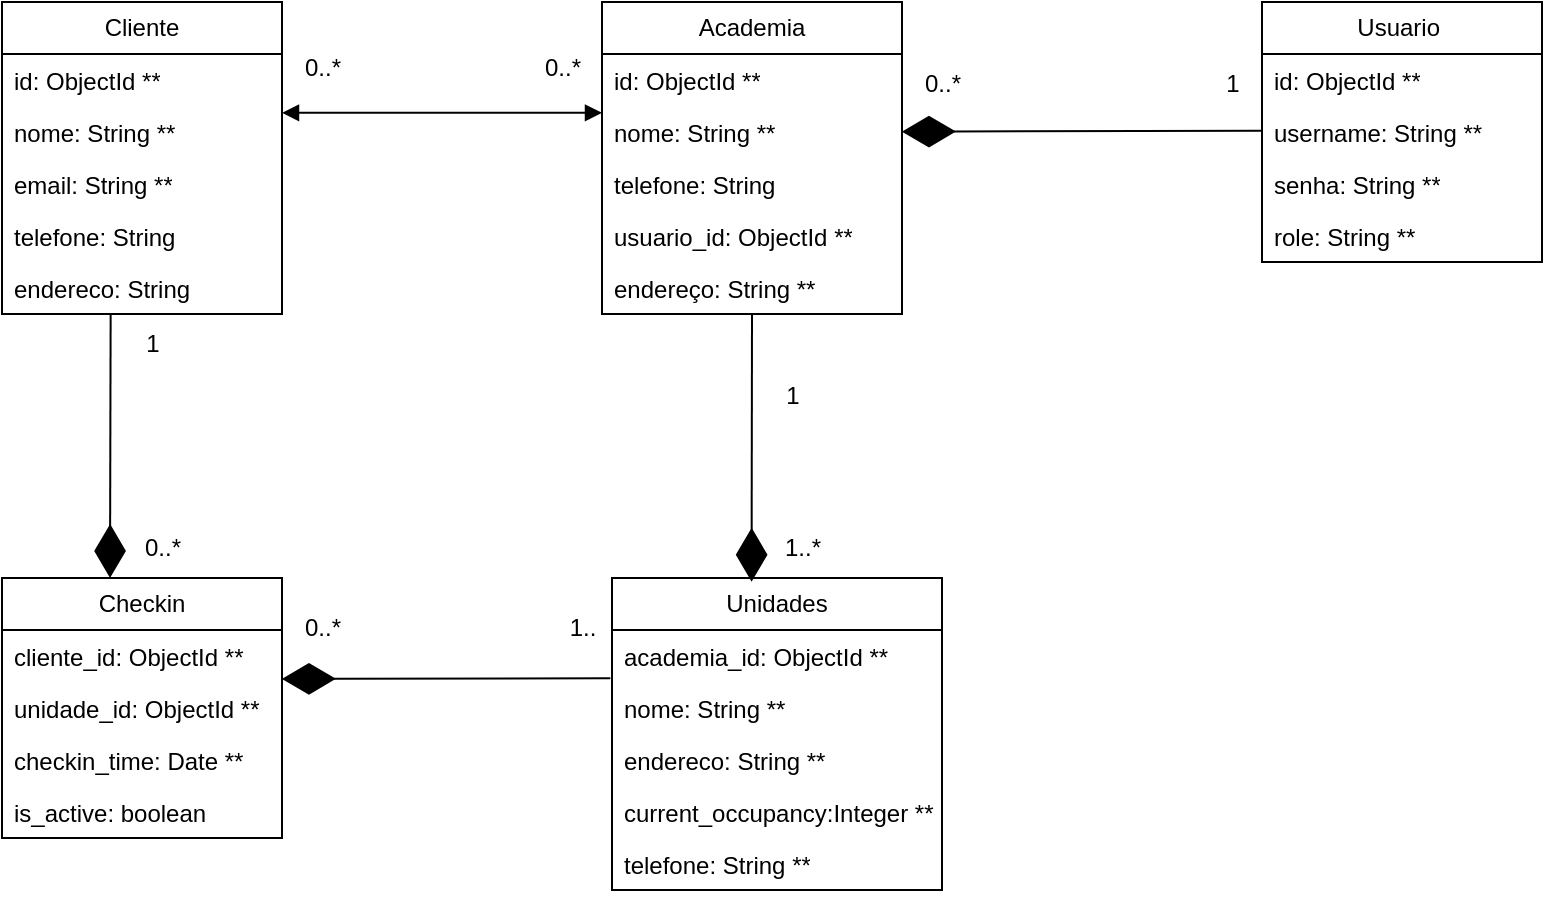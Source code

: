 <mxfile>
    <diagram id="djm3KvVWozN0RQO2iOKu" name="Page-1">
        <mxGraphModel dx="1438" dy="364" grid="1" gridSize="10" guides="1" tooltips="1" connect="1" arrows="1" fold="1" page="1" pageScale="1" pageWidth="850" pageHeight="1100" background="#FFFFFF" math="0" shadow="0">
            <root>
                <mxCell id="0"/>
                <mxCell id="1" parent="0"/>
                <mxCell id="2" value="Usuario&amp;nbsp;" style="swimlane;fontStyle=0;childLayout=stackLayout;horizontal=1;startSize=26;fillColor=none;horizontalStack=0;resizeParent=1;resizeParentMax=0;resizeLast=0;collapsible=1;marginBottom=0;whiteSpace=wrap;html=1;" parent="1" vertex="1">
                    <mxGeometry x="730" y="262" width="140" height="130" as="geometry"/>
                </mxCell>
                <mxCell id="3" value="id: ObjectId&amp;nbsp;&lt;span style=&quot;color: rgb(0, 0, 0);&quot;&gt;**&lt;/span&gt;" style="text;strokeColor=none;fillColor=none;align=left;verticalAlign=top;spacingLeft=4;spacingRight=4;overflow=hidden;rotatable=0;points=[[0,0.5],[1,0.5]];portConstraint=eastwest;whiteSpace=wrap;html=1;" parent="2" vertex="1">
                    <mxGeometry y="26" width="140" height="26" as="geometry"/>
                </mxCell>
                <mxCell id="4" value="username: String&amp;nbsp;&lt;span style=&quot;color: rgb(0, 0, 0);&quot;&gt;**&lt;/span&gt;" style="text;strokeColor=none;fillColor=none;align=left;verticalAlign=top;spacingLeft=4;spacingRight=4;overflow=hidden;rotatable=0;points=[[0,0.5],[1,0.5]];portConstraint=eastwest;whiteSpace=wrap;html=1;" parent="2" vertex="1">
                    <mxGeometry y="52" width="140" height="26" as="geometry"/>
                </mxCell>
                <mxCell id="5" value="senha: String&amp;nbsp;&lt;span style=&quot;color: rgb(0, 0, 0);&quot;&gt;**&lt;/span&gt;" style="text;strokeColor=none;fillColor=none;align=left;verticalAlign=top;spacingLeft=4;spacingRight=4;overflow=hidden;rotatable=0;points=[[0,0.5],[1,0.5]];portConstraint=eastwest;whiteSpace=wrap;html=1;" parent="2" vertex="1">
                    <mxGeometry y="78" width="140" height="26" as="geometry"/>
                </mxCell>
                <mxCell id="9" value="role: String&amp;nbsp;&lt;span style=&quot;color: rgb(0, 0, 0);&quot;&gt;**&lt;/span&gt;" style="text;strokeColor=none;fillColor=none;align=left;verticalAlign=top;spacingLeft=4;spacingRight=4;overflow=hidden;rotatable=0;points=[[0,0.5],[1,0.5]];portConstraint=eastwest;whiteSpace=wrap;html=1;" parent="2" vertex="1">
                    <mxGeometry y="104" width="140" height="26" as="geometry"/>
                </mxCell>
                <mxCell id="12" value="Cliente" style="swimlane;fontStyle=0;childLayout=stackLayout;horizontal=1;startSize=26;fillColor=none;horizontalStack=0;resizeParent=1;resizeParentMax=0;resizeLast=0;collapsible=1;marginBottom=0;whiteSpace=wrap;html=1;" parent="1" vertex="1">
                    <mxGeometry x="100" y="262" width="140" height="156" as="geometry"/>
                </mxCell>
                <mxCell id="13" value="id: ObjectId **" style="text;strokeColor=none;fillColor=none;align=left;verticalAlign=top;spacingLeft=4;spacingRight=4;overflow=hidden;rotatable=0;points=[[0,0.5],[1,0.5]];portConstraint=eastwest;whiteSpace=wrap;html=1;" parent="12" vertex="1">
                    <mxGeometry y="26" width="140" height="26" as="geometry"/>
                </mxCell>
                <mxCell id="14" value="nome: String **" style="text;strokeColor=none;fillColor=none;align=left;verticalAlign=top;spacingLeft=4;spacingRight=4;overflow=hidden;rotatable=0;points=[[0,0.5],[1,0.5]];portConstraint=eastwest;whiteSpace=wrap;html=1;" parent="12" vertex="1">
                    <mxGeometry y="52" width="140" height="26" as="geometry"/>
                </mxCell>
                <mxCell id="15" value="email: String **" style="text;strokeColor=none;fillColor=none;align=left;verticalAlign=top;spacingLeft=4;spacingRight=4;overflow=hidden;rotatable=0;points=[[0,0.5],[1,0.5]];portConstraint=eastwest;whiteSpace=wrap;html=1;" parent="12" vertex="1">
                    <mxGeometry y="78" width="140" height="26" as="geometry"/>
                </mxCell>
                <mxCell id="16" value="telefone: String" style="text;strokeColor=none;fillColor=none;align=left;verticalAlign=top;spacingLeft=4;spacingRight=4;overflow=hidden;rotatable=0;points=[[0,0.5],[1,0.5]];portConstraint=eastwest;whiteSpace=wrap;html=1;" parent="12" vertex="1">
                    <mxGeometry y="104" width="140" height="26" as="geometry"/>
                </mxCell>
                <mxCell id="18" value="endereco: String" style="text;strokeColor=none;fillColor=none;align=left;verticalAlign=top;spacingLeft=4;spacingRight=4;overflow=hidden;rotatable=0;points=[[0,0.5],[1,0.5]];portConstraint=eastwest;whiteSpace=wrap;html=1;" parent="12" vertex="1">
                    <mxGeometry y="130" width="140" height="26" as="geometry"/>
                </mxCell>
                <mxCell id="21" value="Academia" style="swimlane;fontStyle=0;childLayout=stackLayout;horizontal=1;startSize=26;fillColor=none;horizontalStack=0;resizeParent=1;resizeParentMax=0;resizeLast=0;collapsible=1;marginBottom=0;whiteSpace=wrap;html=1;" parent="1" vertex="1">
                    <mxGeometry x="400" y="262" width="150" height="156" as="geometry"/>
                </mxCell>
                <mxCell id="22" value="id: ObjectId&amp;nbsp;&lt;span style=&quot;color: rgb(0, 0, 0);&quot;&gt;**&lt;/span&gt;" style="text;strokeColor=none;fillColor=none;align=left;verticalAlign=top;spacingLeft=4;spacingRight=4;overflow=hidden;rotatable=0;points=[[0,0.5],[1,0.5]];portConstraint=eastwest;whiteSpace=wrap;html=1;" parent="21" vertex="1">
                    <mxGeometry y="26" width="150" height="26" as="geometry"/>
                </mxCell>
                <mxCell id="23" value="nome: String&amp;nbsp;&lt;span style=&quot;color: rgb(0, 0, 0);&quot;&gt;**&lt;/span&gt;" style="text;strokeColor=none;fillColor=none;align=left;verticalAlign=top;spacingLeft=4;spacingRight=4;overflow=hidden;rotatable=0;points=[[0,0.5],[1,0.5]];portConstraint=eastwest;whiteSpace=wrap;html=1;" parent="21" vertex="1">
                    <mxGeometry y="52" width="150" height="26" as="geometry"/>
                </mxCell>
                <mxCell id="25" value="telefone: String" style="text;strokeColor=none;fillColor=none;align=left;verticalAlign=top;spacingLeft=4;spacingRight=4;overflow=hidden;rotatable=0;points=[[0,0.5],[1,0.5]];portConstraint=eastwest;whiteSpace=wrap;html=1;" parent="21" vertex="1">
                    <mxGeometry y="78" width="150" height="26" as="geometry"/>
                </mxCell>
                <mxCell id="26" value="usuario_id: ObjectId&amp;nbsp;&lt;span style=&quot;color: rgb(0, 0, 0);&quot;&gt;**&lt;/span&gt;" style="text;strokeColor=none;fillColor=none;align=left;verticalAlign=top;spacingLeft=4;spacingRight=4;overflow=hidden;rotatable=0;points=[[0,0.5],[1,0.5]];portConstraint=eastwest;whiteSpace=wrap;html=1;" parent="21" vertex="1">
                    <mxGeometry y="104" width="150" height="26" as="geometry"/>
                </mxCell>
                <mxCell id="42" value="endereço: String&amp;nbsp;&lt;span style=&quot;color: rgb(0, 0, 0);&quot;&gt;**&lt;/span&gt;" style="text;strokeColor=none;fillColor=none;align=left;verticalAlign=top;spacingLeft=4;spacingRight=4;overflow=hidden;rotatable=0;points=[[0,0.5],[1,0.5]];portConstraint=eastwest;whiteSpace=wrap;html=1;" parent="21" vertex="1">
                    <mxGeometry y="130" width="150" height="26" as="geometry"/>
                </mxCell>
                <mxCell id="36" value="Checkin" style="swimlane;fontStyle=0;childLayout=stackLayout;horizontal=1;startSize=26;fillColor=none;horizontalStack=0;resizeParent=1;resizeParentMax=0;resizeLast=0;collapsible=1;marginBottom=0;whiteSpace=wrap;html=1;" parent="1" vertex="1">
                    <mxGeometry x="100" y="550" width="140" height="130" as="geometry"/>
                </mxCell>
                <mxCell id="37" value="cliente_id: ObjectId&amp;nbsp;&lt;span style=&quot;color: rgb(0, 0, 0);&quot;&gt;**&lt;/span&gt;" style="text;strokeColor=none;fillColor=none;align=left;verticalAlign=top;spacingLeft=4;spacingRight=4;overflow=hidden;rotatable=0;points=[[0,0.5],[1,0.5]];portConstraint=eastwest;whiteSpace=wrap;html=1;" parent="36" vertex="1">
                    <mxGeometry y="26" width="140" height="26" as="geometry"/>
                </mxCell>
                <mxCell id="38" value="unidade_id: ObjectId&amp;nbsp;&lt;span style=&quot;color: rgb(0, 0, 0);&quot;&gt;**&lt;/span&gt;" style="text;strokeColor=none;fillColor=none;align=left;verticalAlign=top;spacingLeft=4;spacingRight=4;overflow=hidden;rotatable=0;points=[[0,0.5],[1,0.5]];portConstraint=eastwest;whiteSpace=wrap;html=1;" parent="36" vertex="1">
                    <mxGeometry y="52" width="140" height="26" as="geometry"/>
                </mxCell>
                <mxCell id="40" value="checkin_time: Date&amp;nbsp;&lt;span style=&quot;color: rgb(0, 0, 0);&quot;&gt;**&lt;/span&gt;" style="text;strokeColor=none;fillColor=none;align=left;verticalAlign=top;spacingLeft=4;spacingRight=4;overflow=hidden;rotatable=0;points=[[0,0.5],[1,0.5]];portConstraint=eastwest;whiteSpace=wrap;html=1;" parent="36" vertex="1">
                    <mxGeometry y="78" width="140" height="26" as="geometry"/>
                </mxCell>
                <mxCell id="41" value="is_active: boolean" style="text;strokeColor=none;fillColor=none;align=left;verticalAlign=top;spacingLeft=4;spacingRight=4;overflow=hidden;rotatable=0;points=[[0,0.5],[1,0.5]];portConstraint=eastwest;whiteSpace=wrap;html=1;" parent="36" vertex="1">
                    <mxGeometry y="104" width="140" height="26" as="geometry"/>
                </mxCell>
                <mxCell id="70" value="Unidades" style="swimlane;fontStyle=0;childLayout=stackLayout;horizontal=1;startSize=26;fillColor=none;horizontalStack=0;resizeParent=1;resizeParentMax=0;resizeLast=0;collapsible=1;marginBottom=0;whiteSpace=wrap;html=1;" vertex="1" parent="1">
                    <mxGeometry x="405" y="550" width="165" height="156" as="geometry"/>
                </mxCell>
                <mxCell id="71" value="academia_id: ObjectId&amp;nbsp;&lt;span style=&quot;color: rgb(0, 0, 0);&quot;&gt;**&lt;/span&gt;" style="text;strokeColor=none;fillColor=none;align=left;verticalAlign=top;spacingLeft=4;spacingRight=4;overflow=hidden;rotatable=0;points=[[0,0.5],[1,0.5]];portConstraint=eastwest;whiteSpace=wrap;html=1;" vertex="1" parent="70">
                    <mxGeometry y="26" width="165" height="26" as="geometry"/>
                </mxCell>
                <mxCell id="72" value="nome: String&amp;nbsp;&lt;span style=&quot;color: rgb(0, 0, 0);&quot;&gt;**&lt;/span&gt;" style="text;strokeColor=none;fillColor=none;align=left;verticalAlign=top;spacingLeft=4;spacingRight=4;overflow=hidden;rotatable=0;points=[[0,0.5],[1,0.5]];portConstraint=eastwest;whiteSpace=wrap;html=1;" vertex="1" parent="70">
                    <mxGeometry y="52" width="165" height="26" as="geometry"/>
                </mxCell>
                <mxCell id="99" value="endereco: String&amp;nbsp;&lt;span style=&quot;color: rgb(0, 0, 0);&quot;&gt;**&lt;/span&gt;" style="text;strokeColor=none;fillColor=none;align=left;verticalAlign=top;spacingLeft=4;spacingRight=4;overflow=hidden;rotatable=0;points=[[0,0.5],[1,0.5]];portConstraint=eastwest;whiteSpace=wrap;html=1;" vertex="1" parent="70">
                    <mxGeometry y="78" width="165" height="26" as="geometry"/>
                </mxCell>
                <mxCell id="109" value="&lt;span style=&quot;color: rgb(0, 0, 0);&quot;&gt;current_occupancy:Integer&amp;nbsp;&lt;/span&gt;&lt;span style=&quot;scrollbar-color: rgb(226, 226, 226) rgb(251, 251, 251); color: rgb(0, 0, 0);&quot;&gt;**&lt;/span&gt;" style="text;strokeColor=none;fillColor=none;align=left;verticalAlign=top;spacingLeft=4;spacingRight=4;overflow=hidden;rotatable=0;points=[[0,0.5],[1,0.5]];portConstraint=eastwest;whiteSpace=wrap;html=1;" vertex="1" parent="70">
                    <mxGeometry y="104" width="165" height="26" as="geometry"/>
                </mxCell>
                <mxCell id="100" value="telefone: String&amp;nbsp;&lt;span style=&quot;color: rgb(0, 0, 0);&quot;&gt;**&lt;/span&gt;" style="text;strokeColor=none;fillColor=none;align=left;verticalAlign=top;spacingLeft=4;spacingRight=4;overflow=hidden;rotatable=0;points=[[0,0.5],[1,0.5]];portConstraint=eastwest;whiteSpace=wrap;html=1;" vertex="1" parent="70">
                    <mxGeometry y="130" width="165" height="26" as="geometry"/>
                </mxCell>
                <mxCell id="80" value="0..*" style="text;html=1;align=center;verticalAlign=middle;resizable=0;points=[];autosize=1;strokeColor=none;fillColor=none;" vertex="1" parent="1">
                    <mxGeometry x="240" y="280" width="40" height="30" as="geometry"/>
                </mxCell>
                <mxCell id="81" value="0..*" style="text;html=1;align=center;verticalAlign=middle;resizable=0;points=[];autosize=1;strokeColor=none;fillColor=none;" vertex="1" parent="1">
                    <mxGeometry x="360" y="280" width="40" height="30" as="geometry"/>
                </mxCell>
                <mxCell id="82" value="" style="endArrow=diamondThin;endFill=1;endSize=24;html=1;exitX=0;exitY=0.158;exitDx=0;exitDy=0;exitPerimeter=0;" edge="1" parent="1">
                    <mxGeometry width="160" relative="1" as="geometry">
                        <mxPoint x="730" y="326.37" as="sourcePoint"/>
                        <mxPoint x="550" y="326.83" as="targetPoint"/>
                    </mxGeometry>
                </mxCell>
                <mxCell id="84" value="" style="endArrow=diamondThin;endFill=1;endSize=24;html=1;exitX=0.388;exitY=0.987;exitDx=0;exitDy=0;exitPerimeter=0;" edge="1" parent="1" source="18">
                    <mxGeometry width="160" relative="1" as="geometry">
                        <mxPoint x="160" y="420" as="sourcePoint"/>
                        <mxPoint x="154" y="550" as="targetPoint"/>
                    </mxGeometry>
                </mxCell>
                <mxCell id="86" value="" style="endArrow=diamondThin;endFill=1;endSize=24;html=1;exitX=-0.005;exitY=0.93;exitDx=0;exitDy=0;exitPerimeter=0;" edge="1" parent="1" source="71">
                    <mxGeometry width="160" relative="1" as="geometry">
                        <mxPoint x="400" y="600" as="sourcePoint"/>
                        <mxPoint x="240" y="600.46" as="targetPoint"/>
                    </mxGeometry>
                </mxCell>
                <mxCell id="87" value="" style="endArrow=diamondThin;endFill=1;endSize=24;html=1;exitX=0.5;exitY=1.02;exitDx=0;exitDy=0;exitPerimeter=0;entryX=0.423;entryY=0.012;entryDx=0;entryDy=0;entryPerimeter=0;" edge="1" parent="1" source="42" target="70">
                    <mxGeometry width="160" relative="1" as="geometry">
                        <mxPoint x="470" y="448" as="sourcePoint"/>
                        <mxPoint x="920" y="410" as="targetPoint"/>
                    </mxGeometry>
                </mxCell>
                <mxCell id="88" value="1" style="text;html=1;align=center;verticalAlign=middle;resizable=0;points=[];autosize=1;strokeColor=none;fillColor=none;" vertex="1" parent="1">
                    <mxGeometry x="480" y="444" width="30" height="30" as="geometry"/>
                </mxCell>
                <mxCell id="89" value="1..*" style="text;html=1;align=center;verticalAlign=middle;resizable=0;points=[];autosize=1;strokeColor=none;fillColor=none;" vertex="1" parent="1">
                    <mxGeometry x="480" y="520" width="40" height="30" as="geometry"/>
                </mxCell>
                <mxCell id="90" value="0..*" style="text;html=1;align=center;verticalAlign=middle;resizable=0;points=[];autosize=1;strokeColor=none;fillColor=none;" vertex="1" parent="1">
                    <mxGeometry x="240" y="560" width="40" height="30" as="geometry"/>
                </mxCell>
                <mxCell id="91" value="1.." style="text;html=1;align=center;verticalAlign=middle;resizable=0;points=[];autosize=1;strokeColor=none;fillColor=none;" vertex="1" parent="1">
                    <mxGeometry x="370" y="560" width="40" height="30" as="geometry"/>
                </mxCell>
                <mxCell id="92" value="1" style="text;html=1;align=center;verticalAlign=middle;resizable=0;points=[];autosize=1;strokeColor=none;fillColor=none;" vertex="1" parent="1">
                    <mxGeometry x="160" y="418" width="30" height="30" as="geometry"/>
                </mxCell>
                <mxCell id="93" value="0..*" style="text;html=1;align=center;verticalAlign=middle;resizable=0;points=[];autosize=1;strokeColor=none;fillColor=none;" vertex="1" parent="1">
                    <mxGeometry x="160" y="520" width="40" height="30" as="geometry"/>
                </mxCell>
                <mxCell id="94" value="0..*" style="text;html=1;align=center;verticalAlign=middle;resizable=0;points=[];autosize=1;strokeColor=none;fillColor=none;" vertex="1" parent="1">
                    <mxGeometry x="550" y="288" width="40" height="30" as="geometry"/>
                </mxCell>
                <mxCell id="95" value="1" style="text;html=1;align=center;verticalAlign=middle;resizable=0;points=[];autosize=1;strokeColor=none;fillColor=none;" vertex="1" parent="1">
                    <mxGeometry x="700" y="288" width="30" height="30" as="geometry"/>
                </mxCell>
                <mxCell id="108" value="" style="endArrow=block;startArrow=block;endFill=1;startFill=1;html=1;" edge="1" parent="1">
                    <mxGeometry width="160" relative="1" as="geometry">
                        <mxPoint x="240" y="317.43" as="sourcePoint"/>
                        <mxPoint x="400" y="317.43" as="targetPoint"/>
                    </mxGeometry>
                </mxCell>
            </root>
        </mxGraphModel>
    </diagram>
</mxfile>